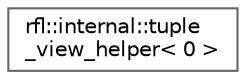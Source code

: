 digraph "类继承关系图"
{
 // LATEX_PDF_SIZE
  bgcolor="transparent";
  edge [fontname=Helvetica,fontsize=10,labelfontname=Helvetica,labelfontsize=10];
  node [fontname=Helvetica,fontsize=10,shape=box,height=0.2,width=0.4];
  rankdir="LR";
  Node0 [id="Node000000",label="rfl::internal::tuple\l_view_helper\< 0 \>",height=0.2,width=0.4,color="grey40", fillcolor="white", style="filled",URL="$structrfl_1_1internal_1_1tuple__view__helper_3_010_01_4.html",tooltip=" "];
}
